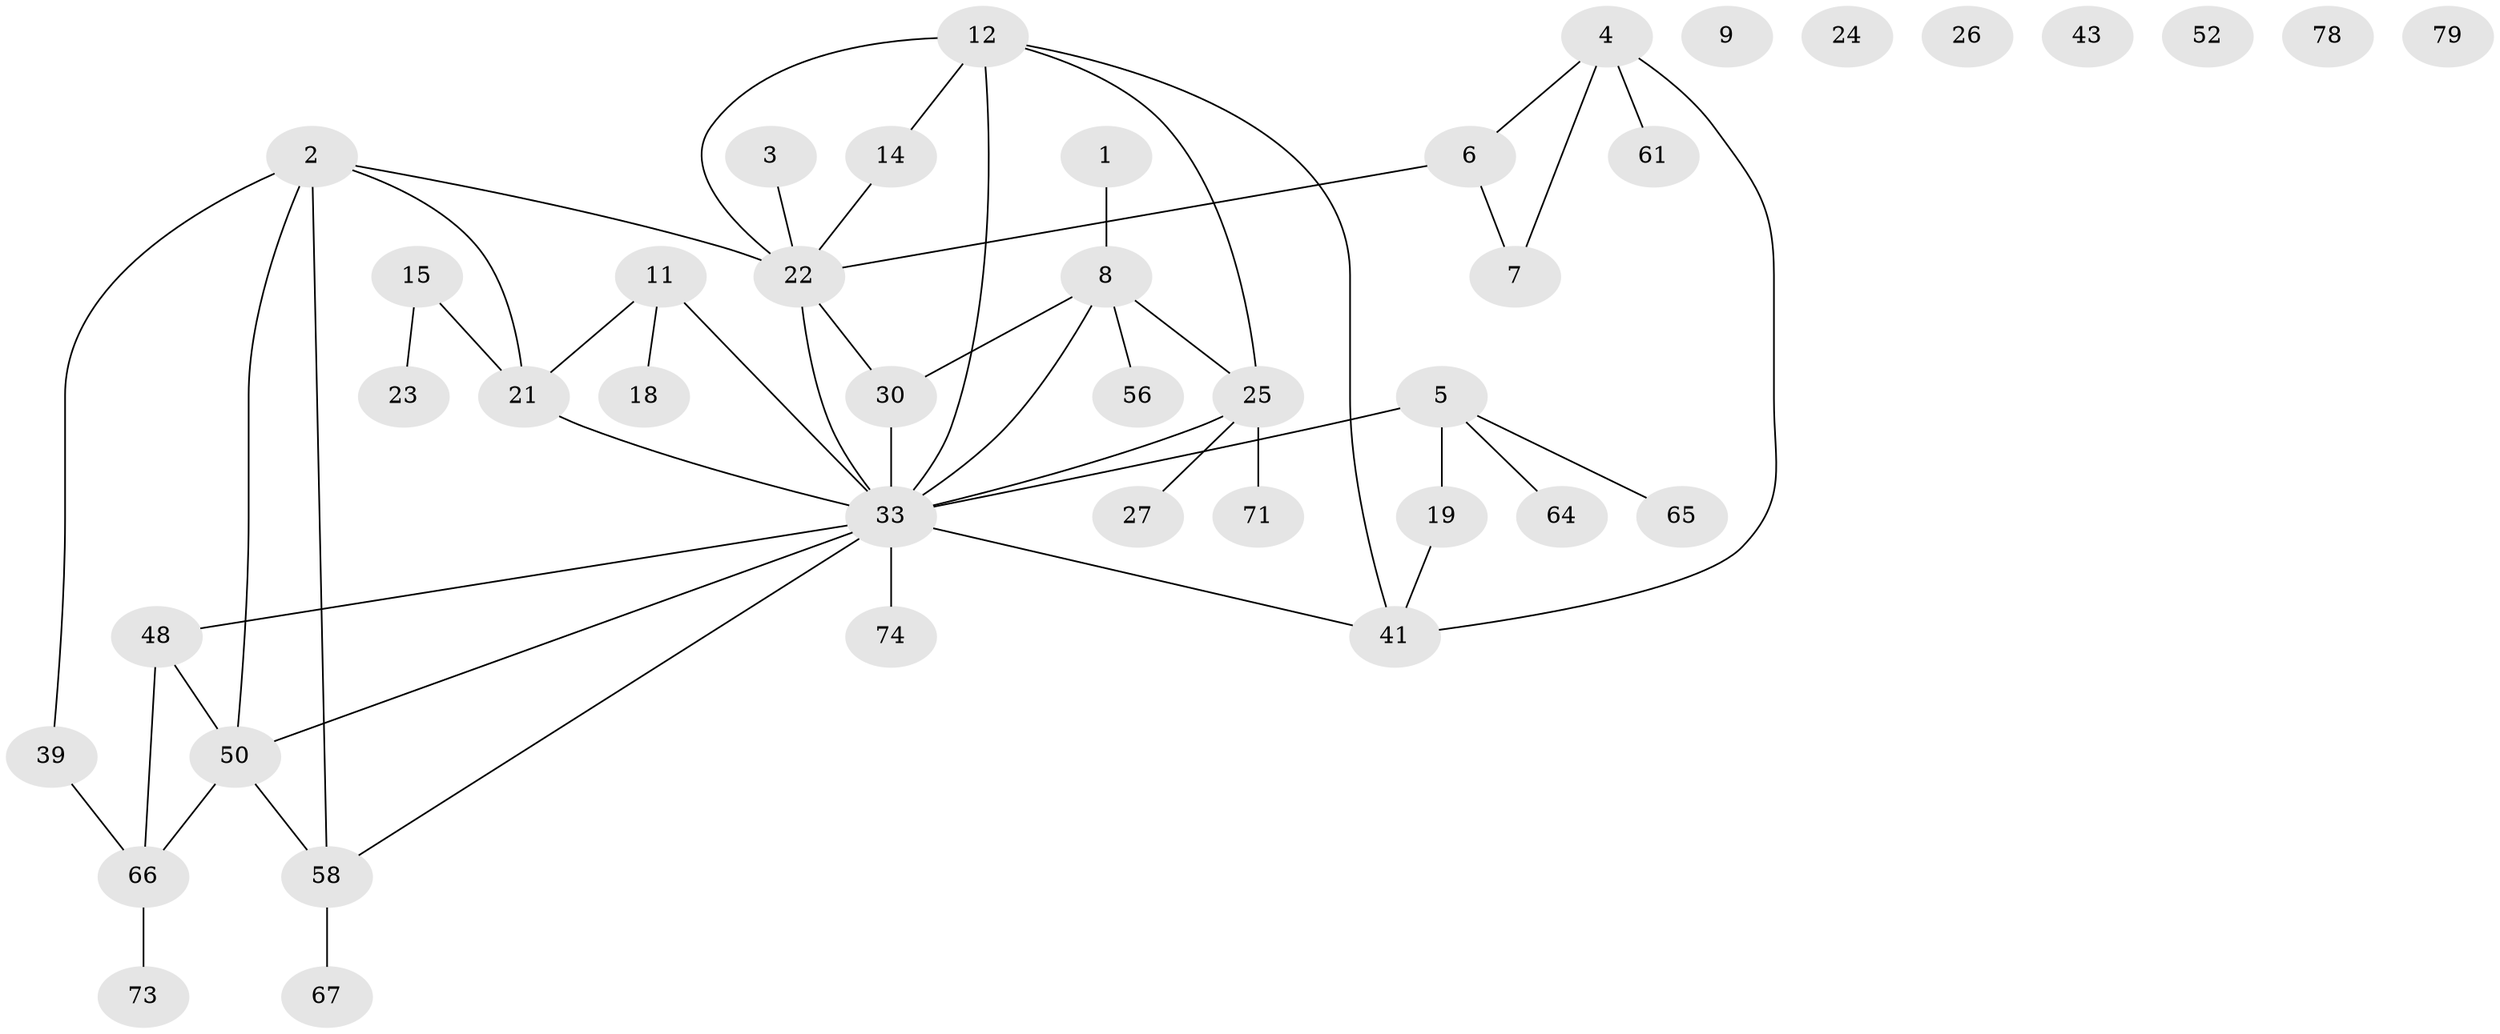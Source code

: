 // original degree distribution, {1: 0.25, 3: 0.16666666666666666, 2: 0.25, 0: 0.08333333333333333, 4: 0.19047619047619047, 6: 0.023809523809523808, 5: 0.023809523809523808, 7: 0.011904761904761904}
// Generated by graph-tools (version 1.1) at 2025/12/03/09/25 04:12:54]
// undirected, 42 vertices, 52 edges
graph export_dot {
graph [start="1"]
  node [color=gray90,style=filled];
  1;
  2 [super="+10"];
  3;
  4 [super="+37+16"];
  5 [super="+28"];
  6 [super="+42"];
  7;
  8 [super="+34+17"];
  9;
  11 [super="+83"];
  12 [super="+38+13"];
  14 [super="+69"];
  15;
  18;
  19 [super="+82"];
  21 [super="+35"];
  22 [super="+45+46+29"];
  23 [super="+60"];
  24;
  25 [super="+31+84+32"];
  26;
  27 [super="+55"];
  30 [super="+54"];
  33 [super="+36+51"];
  39;
  41 [super="+75"];
  43;
  48;
  50 [super="+72"];
  52;
  56;
  58 [super="+68"];
  61;
  64;
  65 [super="+76"];
  66;
  67;
  71;
  73;
  74;
  78;
  79;
  1 -- 8;
  2 -- 50;
  2 -- 58;
  2 -- 39;
  2 -- 21;
  2 -- 22;
  3 -- 22;
  4 -- 6;
  4 -- 41;
  4 -- 61;
  4 -- 7;
  5 -- 64;
  5 -- 65;
  5 -- 33 [weight=2];
  5 -- 19;
  6 -- 7;
  6 -- 22;
  8 -- 33;
  8 -- 56;
  8 -- 30;
  8 -- 25;
  11 -- 18;
  11 -- 21;
  11 -- 33 [weight=2];
  12 -- 41;
  12 -- 25;
  12 -- 14;
  12 -- 33;
  12 -- 22;
  14 -- 22;
  15 -- 21;
  15 -- 23;
  19 -- 41;
  21 -- 33;
  22 -- 33;
  22 -- 30;
  25 -- 33 [weight=2];
  25 -- 71;
  25 -- 27;
  30 -- 33;
  33 -- 41;
  33 -- 74;
  33 -- 48;
  33 -- 50;
  33 -- 58;
  39 -- 66;
  48 -- 66;
  48 -- 50;
  50 -- 66;
  50 -- 58;
  58 -- 67;
  66 -- 73;
}
